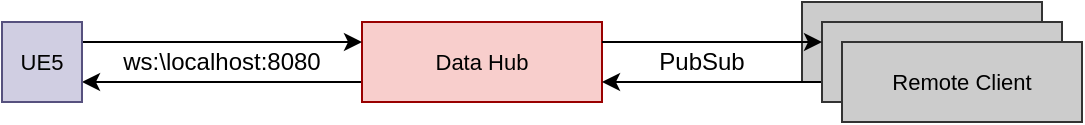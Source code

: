 <mxfile version="20.8.16" type="device" pages="2"><diagram name="architecture" id="hMXTYqUvzTrRtf7rBhVz"><mxGraphModel dx="1098" dy="820" grid="1" gridSize="10" guides="1" tooltips="1" connect="1" arrows="1" fold="1" page="1" pageScale="1" pageWidth="827" pageHeight="1169" math="0" shadow="0"><root><mxCell id="0"/><mxCell id="1" parent="0"/><mxCell id="xAncDnm3WBjlnFUZ914X-3" style="edgeStyle=orthogonalEdgeStyle;rounded=0;orthogonalLoop=1;jettySize=auto;html=1;exitX=0;exitY=0.75;exitDx=0;exitDy=0;entryX=1;entryY=0.75;entryDx=0;entryDy=0;" parent="1" source="crai_fFSjmUNo8YpCp73-1" target="xAncDnm3WBjlnFUZ914X-1" edge="1"><mxGeometry relative="1" as="geometry"/></mxCell><mxCell id="crai_fFSjmUNo8YpCp73-1" value="Data Hub" style="rounded=0;whiteSpace=wrap;html=1;fillColor=#f8cecc;strokeColor=#990000;strokeWidth=1;fontSize=11;fillStyle=auto;" parent="1" vertex="1"><mxGeometry x="300" y="40" width="120" height="40" as="geometry"/></mxCell><mxCell id="xAncDnm3WBjlnFUZ914X-2" style="edgeStyle=orthogonalEdgeStyle;rounded=0;orthogonalLoop=1;jettySize=auto;html=1;exitX=1;exitY=0.25;exitDx=0;exitDy=0;entryX=0;entryY=0.25;entryDx=0;entryDy=0;" parent="1" source="xAncDnm3WBjlnFUZ914X-1" target="crai_fFSjmUNo8YpCp73-1" edge="1"><mxGeometry relative="1" as="geometry"/></mxCell><mxCell id="xAncDnm3WBjlnFUZ914X-1" value="UE5" style="rounded=0;whiteSpace=wrap;html=1;fillColor=#d0cee2;strokeColor=#56517e;strokeWidth=1;fontSize=11;" parent="1" vertex="1"><mxGeometry x="120" y="40" width="40" height="40" as="geometry"/></mxCell><mxCell id="xAncDnm3WBjlnFUZ914X-4" value="ws:\\localhost:8080" style="text;html=1;strokeColor=none;fillColor=none;align=center;verticalAlign=middle;whiteSpace=wrap;rounded=0;" parent="1" vertex="1"><mxGeometry x="170" y="55" width="120" height="10" as="geometry"/></mxCell><mxCell id="UWQeDUxQYD03XMLDiEuJ-9" value="" style="rounded=0;whiteSpace=wrap;html=1;fillColor=#CCCCCC;strokeColor=#333333;strokeWidth=1;fontSize=11;" parent="1" vertex="1"><mxGeometry x="520" y="30" width="120" height="40" as="geometry"/></mxCell><mxCell id="UWQeDUxQYD03XMLDiEuJ-17" style="edgeStyle=orthogonalEdgeStyle;rounded=0;orthogonalLoop=1;jettySize=auto;html=1;exitX=0;exitY=0.75;exitDx=0;exitDy=0;entryX=1;entryY=0.75;entryDx=0;entryDy=0;" parent="1" source="UWQeDUxQYD03XMLDiEuJ-10" target="crai_fFSjmUNo8YpCp73-1" edge="1"><mxGeometry relative="1" as="geometry"/></mxCell><mxCell id="UWQeDUxQYD03XMLDiEuJ-10" value="" style="rounded=0;whiteSpace=wrap;html=1;fillColor=#CCCCCC;strokeColor=#333333;strokeWidth=1;fontSize=11;" parent="1" vertex="1"><mxGeometry x="530" y="40" width="120" height="40" as="geometry"/></mxCell><mxCell id="UWQeDUxQYD03XMLDiEuJ-11" value="Remote Client" style="rounded=0;whiteSpace=wrap;html=1;fillColor=#CCCCCC;strokeColor=#333333;strokeWidth=1;fontSize=11;" parent="1" vertex="1"><mxGeometry x="540" y="50" width="120" height="40" as="geometry"/></mxCell><mxCell id="UWQeDUxQYD03XMLDiEuJ-15" value="PubSub" style="text;html=1;strokeColor=none;fillColor=none;align=center;verticalAlign=middle;whiteSpace=wrap;rounded=0;" parent="1" vertex="1"><mxGeometry x="440" y="50" width="60" height="20" as="geometry"/></mxCell><mxCell id="UWQeDUxQYD03XMLDiEuJ-16" style="edgeStyle=orthogonalEdgeStyle;rounded=0;orthogonalLoop=1;jettySize=auto;html=1;exitX=1;exitY=0.25;exitDx=0;exitDy=0;entryX=0;entryY=0.25;entryDx=0;entryDy=0;" parent="1" source="crai_fFSjmUNo8YpCp73-1" target="UWQeDUxQYD03XMLDiEuJ-10" edge="1"><mxGeometry relative="1" as="geometry"/></mxCell></root></mxGraphModel></diagram><diagram id="QjvfUtnE9bbhuVy60sV_" name="Color"><mxGraphModel dx="1098" dy="820" grid="1" gridSize="10" guides="1" tooltips="1" connect="1" arrows="1" fold="1" page="1" pageScale="1" pageWidth="827" pageHeight="1169" math="0" shadow="0"><root><mxCell id="0"/><mxCell id="1" parent="0"/><mxCell id="sEBGdvy7X0ce56lNiWfi-1" value="" style="rounded=0;whiteSpace=wrap;html=1;fillColor=#8ECFC9;strokeColor=#006633;strokeWidth=1;fontSize=11;" vertex="1" parent="1"><mxGeometry x="40" y="190" width="40" height="40" as="geometry"/></mxCell><mxCell id="sEBGdvy7X0ce56lNiWfi-2" value="" style="rounded=0;whiteSpace=wrap;html=1;fillColor=#fad7ac;strokeColor=#CC6600;strokeWidth=1;fontSize=11;fillStyle=auto;" vertex="1" parent="1"><mxGeometry x="40" y="90" width="40" height="40" as="geometry"/></mxCell><mxCell id="sEBGdvy7X0ce56lNiWfi-3" value="" style="rounded=0;whiteSpace=wrap;html=1;fillColor=#b1ddf0;strokeColor=#10739e;strokeWidth=1;fontSize=11;" vertex="1" parent="1"><mxGeometry x="40" y="140" width="40" height="40" as="geometry"/></mxCell><mxCell id="sEBGdvy7X0ce56lNiWfi-4" value="" style="rounded=0;whiteSpace=wrap;html=1;fillColor=#d0cee2;strokeColor=#56517e;strokeWidth=1;fontSize=11;" vertex="1" parent="1"><mxGeometry x="40" y="240" width="40" height="40" as="geometry"/></mxCell><mxCell id="sEBGdvy7X0ce56lNiWfi-5" value="Line&amp;nbsp;" style="text;html=1;strokeColor=none;fillColor=none;align=left;verticalAlign=middle;whiteSpace=wrap;rounded=0;fontColor=#000000;" vertex="1" parent="1"><mxGeometry x="90" y="90" width="30" height="20" as="geometry"/></mxCell><mxCell id="sEBGdvy7X0ce56lNiWfi-6" value="CC6600" style="text;html=1;strokeColor=none;fillColor=none;align=center;verticalAlign=middle;whiteSpace=wrap;rounded=0;fontColor=#000000;" vertex="1" parent="1"><mxGeometry x="120" y="90" width="50" height="20" as="geometry"/></mxCell><mxCell id="sEBGdvy7X0ce56lNiWfi-7" value="Fill" style="text;html=1;strokeColor=none;fillColor=none;align=left;verticalAlign=middle;whiteSpace=wrap;rounded=0;fontColor=#000000;" vertex="1" parent="1"><mxGeometry x="90" y="110" width="30" height="20" as="geometry"/></mxCell><mxCell id="sEBGdvy7X0ce56lNiWfi-8" value="FAD7AC" style="text;html=1;strokeColor=none;fillColor=none;align=center;verticalAlign=middle;whiteSpace=wrap;rounded=0;fontColor=#000000;" vertex="1" parent="1"><mxGeometry x="120" y="110" width="50" height="20" as="geometry"/></mxCell><mxCell id="sEBGdvy7X0ce56lNiWfi-9" value="Line&amp;nbsp;" style="text;html=1;strokeColor=none;fillColor=none;align=left;verticalAlign=middle;whiteSpace=wrap;rounded=0;fontColor=#000000;" vertex="1" parent="1"><mxGeometry x="90" y="140" width="30" height="20" as="geometry"/></mxCell><mxCell id="sEBGdvy7X0ce56lNiWfi-10" value="10739E" style="text;html=1;strokeColor=none;fillColor=none;align=center;verticalAlign=middle;whiteSpace=wrap;rounded=0;fontColor=#000000;" vertex="1" parent="1"><mxGeometry x="120" y="140" width="50" height="20" as="geometry"/></mxCell><mxCell id="sEBGdvy7X0ce56lNiWfi-11" value="Fill" style="text;html=1;strokeColor=none;fillColor=none;align=left;verticalAlign=middle;whiteSpace=wrap;rounded=0;fontColor=#000000;" vertex="1" parent="1"><mxGeometry x="90" y="160" width="30" height="20" as="geometry"/></mxCell><mxCell id="sEBGdvy7X0ce56lNiWfi-12" value="B1DDF0" style="text;html=1;strokeColor=none;fillColor=none;align=center;verticalAlign=middle;whiteSpace=wrap;rounded=0;fontColor=#000000;" vertex="1" parent="1"><mxGeometry x="120" y="160" width="50" height="20" as="geometry"/></mxCell><mxCell id="sEBGdvy7X0ce56lNiWfi-13" value="Line&amp;nbsp;" style="text;html=1;strokeColor=none;fillColor=none;align=left;verticalAlign=middle;whiteSpace=wrap;rounded=0;fontColor=#000000;" vertex="1" parent="1"><mxGeometry x="90" y="190" width="30" height="20" as="geometry"/></mxCell><mxCell id="sEBGdvy7X0ce56lNiWfi-14" value="006633" style="text;html=1;strokeColor=none;fillColor=none;align=center;verticalAlign=middle;whiteSpace=wrap;rounded=0;fontColor=#000000;" vertex="1" parent="1"><mxGeometry x="120" y="190" width="50" height="20" as="geometry"/></mxCell><mxCell id="sEBGdvy7X0ce56lNiWfi-15" value="Fill" style="text;html=1;strokeColor=none;fillColor=none;align=left;verticalAlign=middle;whiteSpace=wrap;rounded=0;fontColor=#000000;" vertex="1" parent="1"><mxGeometry x="90" y="210" width="30" height="20" as="geometry"/></mxCell><mxCell id="sEBGdvy7X0ce56lNiWfi-16" value="8ECFC9" style="text;html=1;strokeColor=none;fillColor=none;align=center;verticalAlign=middle;whiteSpace=wrap;rounded=0;fontColor=#000000;" vertex="1" parent="1"><mxGeometry x="120" y="210" width="50" height="20" as="geometry"/></mxCell><mxCell id="sEBGdvy7X0ce56lNiWfi-17" value="Line&amp;nbsp;" style="text;html=1;strokeColor=none;fillColor=none;align=left;verticalAlign=middle;whiteSpace=wrap;rounded=0;fontColor=#000000;" vertex="1" parent="1"><mxGeometry x="90" y="240" width="30" height="20" as="geometry"/></mxCell><mxCell id="sEBGdvy7X0ce56lNiWfi-18" value="56517E" style="text;html=1;strokeColor=none;fillColor=none;align=center;verticalAlign=middle;whiteSpace=wrap;rounded=0;fontColor=#000000;" vertex="1" parent="1"><mxGeometry x="120" y="240" width="50" height="20" as="geometry"/></mxCell><mxCell id="sEBGdvy7X0ce56lNiWfi-19" value="Fill" style="text;html=1;strokeColor=none;fillColor=none;align=left;verticalAlign=middle;whiteSpace=wrap;rounded=0;fontColor=#000000;" vertex="1" parent="1"><mxGeometry x="90" y="260" width="30" height="20" as="geometry"/></mxCell><mxCell id="sEBGdvy7X0ce56lNiWfi-20" value="D0CEE2" style="text;html=1;strokeColor=none;fillColor=none;align=center;verticalAlign=middle;whiteSpace=wrap;rounded=0;fontColor=#000000;" vertex="1" parent="1"><mxGeometry x="120" y="260" width="50" height="20" as="geometry"/></mxCell><mxCell id="sEBGdvy7X0ce56lNiWfi-21" value="" style="rounded=0;whiteSpace=wrap;html=1;fillColor=#f8cecc;strokeColor=#990000;strokeWidth=1;fontSize=11;fillStyle=auto;" vertex="1" parent="1"><mxGeometry x="40" y="40" width="40" height="40" as="geometry"/></mxCell><mxCell id="sEBGdvy7X0ce56lNiWfi-22" value="Line&amp;nbsp;" style="text;html=1;strokeColor=none;fillColor=none;align=left;verticalAlign=middle;whiteSpace=wrap;rounded=0;fontColor=#000000;" vertex="1" parent="1"><mxGeometry x="90" y="40" width="30" height="20" as="geometry"/></mxCell><mxCell id="sEBGdvy7X0ce56lNiWfi-23" value="990000" style="text;html=1;strokeColor=none;fillColor=none;align=center;verticalAlign=middle;whiteSpace=wrap;rounded=0;fontColor=#000000;" vertex="1" parent="1"><mxGeometry x="120" y="40" width="50" height="20" as="geometry"/></mxCell><mxCell id="sEBGdvy7X0ce56lNiWfi-24" value="Fill" style="text;html=1;strokeColor=none;fillColor=none;align=left;verticalAlign=middle;whiteSpace=wrap;rounded=0;fontColor=#000000;" vertex="1" parent="1"><mxGeometry x="90" y="60" width="30" height="20" as="geometry"/></mxCell><mxCell id="sEBGdvy7X0ce56lNiWfi-25" value="F8CECC" style="text;html=1;strokeColor=none;fillColor=none;align=center;verticalAlign=middle;whiteSpace=wrap;rounded=0;fontColor=#000000;" vertex="1" parent="1"><mxGeometry x="120" y="60" width="50" height="20" as="geometry"/></mxCell><mxCell id="63KS0Rl21-HZFFoq7zdz-1" value="" style="rounded=0;whiteSpace=wrap;html=1;fillColor=#CCCCCC;strokeColor=#333333;strokeWidth=1;fontSize=11;" vertex="1" parent="1"><mxGeometry x="40" y="290" width="40" height="40" as="geometry"/></mxCell><mxCell id="63KS0Rl21-HZFFoq7zdz-2" value="Line&amp;nbsp;" style="text;html=1;strokeColor=none;fillColor=none;align=left;verticalAlign=middle;whiteSpace=wrap;rounded=0;fontColor=#000000;" vertex="1" parent="1"><mxGeometry x="90" y="290" width="30" height="20" as="geometry"/></mxCell><mxCell id="63KS0Rl21-HZFFoq7zdz-3" value="333333" style="text;html=1;strokeColor=none;fillColor=none;align=center;verticalAlign=middle;whiteSpace=wrap;rounded=0;fontColor=#000000;" vertex="1" parent="1"><mxGeometry x="120" y="290" width="50" height="20" as="geometry"/></mxCell><mxCell id="63KS0Rl21-HZFFoq7zdz-4" value="Fill" style="text;html=1;strokeColor=none;fillColor=none;align=left;verticalAlign=middle;whiteSpace=wrap;rounded=0;fontColor=#000000;" vertex="1" parent="1"><mxGeometry x="90" y="310" width="30" height="20" as="geometry"/></mxCell><mxCell id="63KS0Rl21-HZFFoq7zdz-5" value="CCCCC" style="text;html=1;strokeColor=none;fillColor=none;align=center;verticalAlign=middle;whiteSpace=wrap;rounded=0;fontColor=#000000;" vertex="1" parent="1"><mxGeometry x="120" y="310" width="50" height="20" as="geometry"/></mxCell></root></mxGraphModel></diagram></mxfile>
